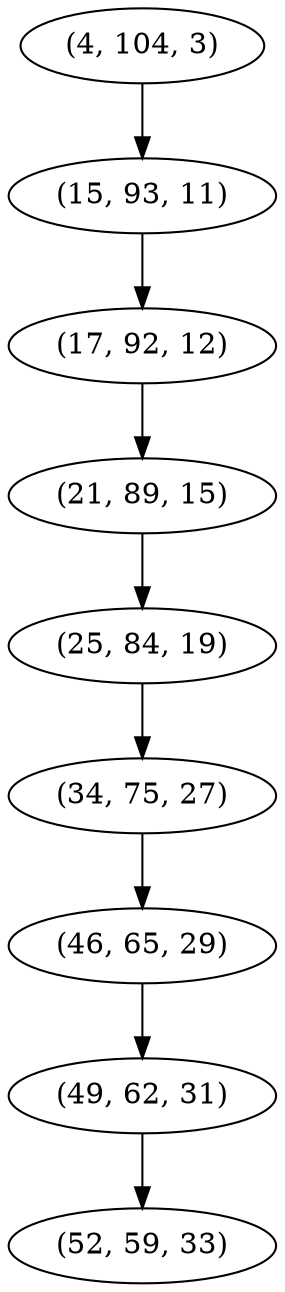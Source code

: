 digraph tree {
    "(4, 104, 3)";
    "(15, 93, 11)";
    "(17, 92, 12)";
    "(21, 89, 15)";
    "(25, 84, 19)";
    "(34, 75, 27)";
    "(46, 65, 29)";
    "(49, 62, 31)";
    "(52, 59, 33)";
    "(4, 104, 3)" -> "(15, 93, 11)";
    "(15, 93, 11)" -> "(17, 92, 12)";
    "(17, 92, 12)" -> "(21, 89, 15)";
    "(21, 89, 15)" -> "(25, 84, 19)";
    "(25, 84, 19)" -> "(34, 75, 27)";
    "(34, 75, 27)" -> "(46, 65, 29)";
    "(46, 65, 29)" -> "(49, 62, 31)";
    "(49, 62, 31)" -> "(52, 59, 33)";
}
